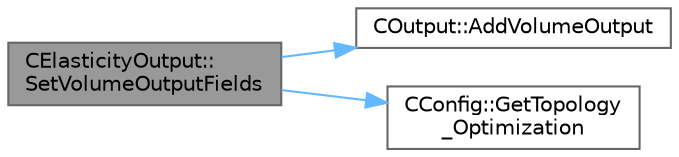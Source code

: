 digraph "CElasticityOutput::SetVolumeOutputFields"
{
 // LATEX_PDF_SIZE
  bgcolor="transparent";
  edge [fontname=Helvetica,fontsize=10,labelfontname=Helvetica,labelfontsize=10];
  node [fontname=Helvetica,fontsize=10,shape=box,height=0.2,width=0.4];
  rankdir="LR";
  Node1 [id="Node000001",label="CElasticityOutput::\lSetVolumeOutputFields",height=0.2,width=0.4,color="gray40", fillcolor="grey60", style="filled", fontcolor="black",tooltip="Set the available volume output fields."];
  Node1 -> Node2 [id="edge1_Node000001_Node000002",color="steelblue1",style="solid",tooltip=" "];
  Node2 [id="Node000002",label="COutput::AddVolumeOutput",height=0.2,width=0.4,color="grey40", fillcolor="white", style="filled",URL="$classCOutput.html#a964554201e1364eaf81a462e9ada48e3",tooltip="Add a new field to the volume output."];
  Node1 -> Node3 [id="edge2_Node000001_Node000003",color="steelblue1",style="solid",tooltip=" "];
  Node3 [id="Node000003",label="CConfig::GetTopology\l_Optimization",height=0.2,width=0.4,color="grey40", fillcolor="white", style="filled",URL="$classCConfig.html#aaf3e38ba9bf594bc2d636158d1dbf305",tooltip="Get topology optimization."];
}
